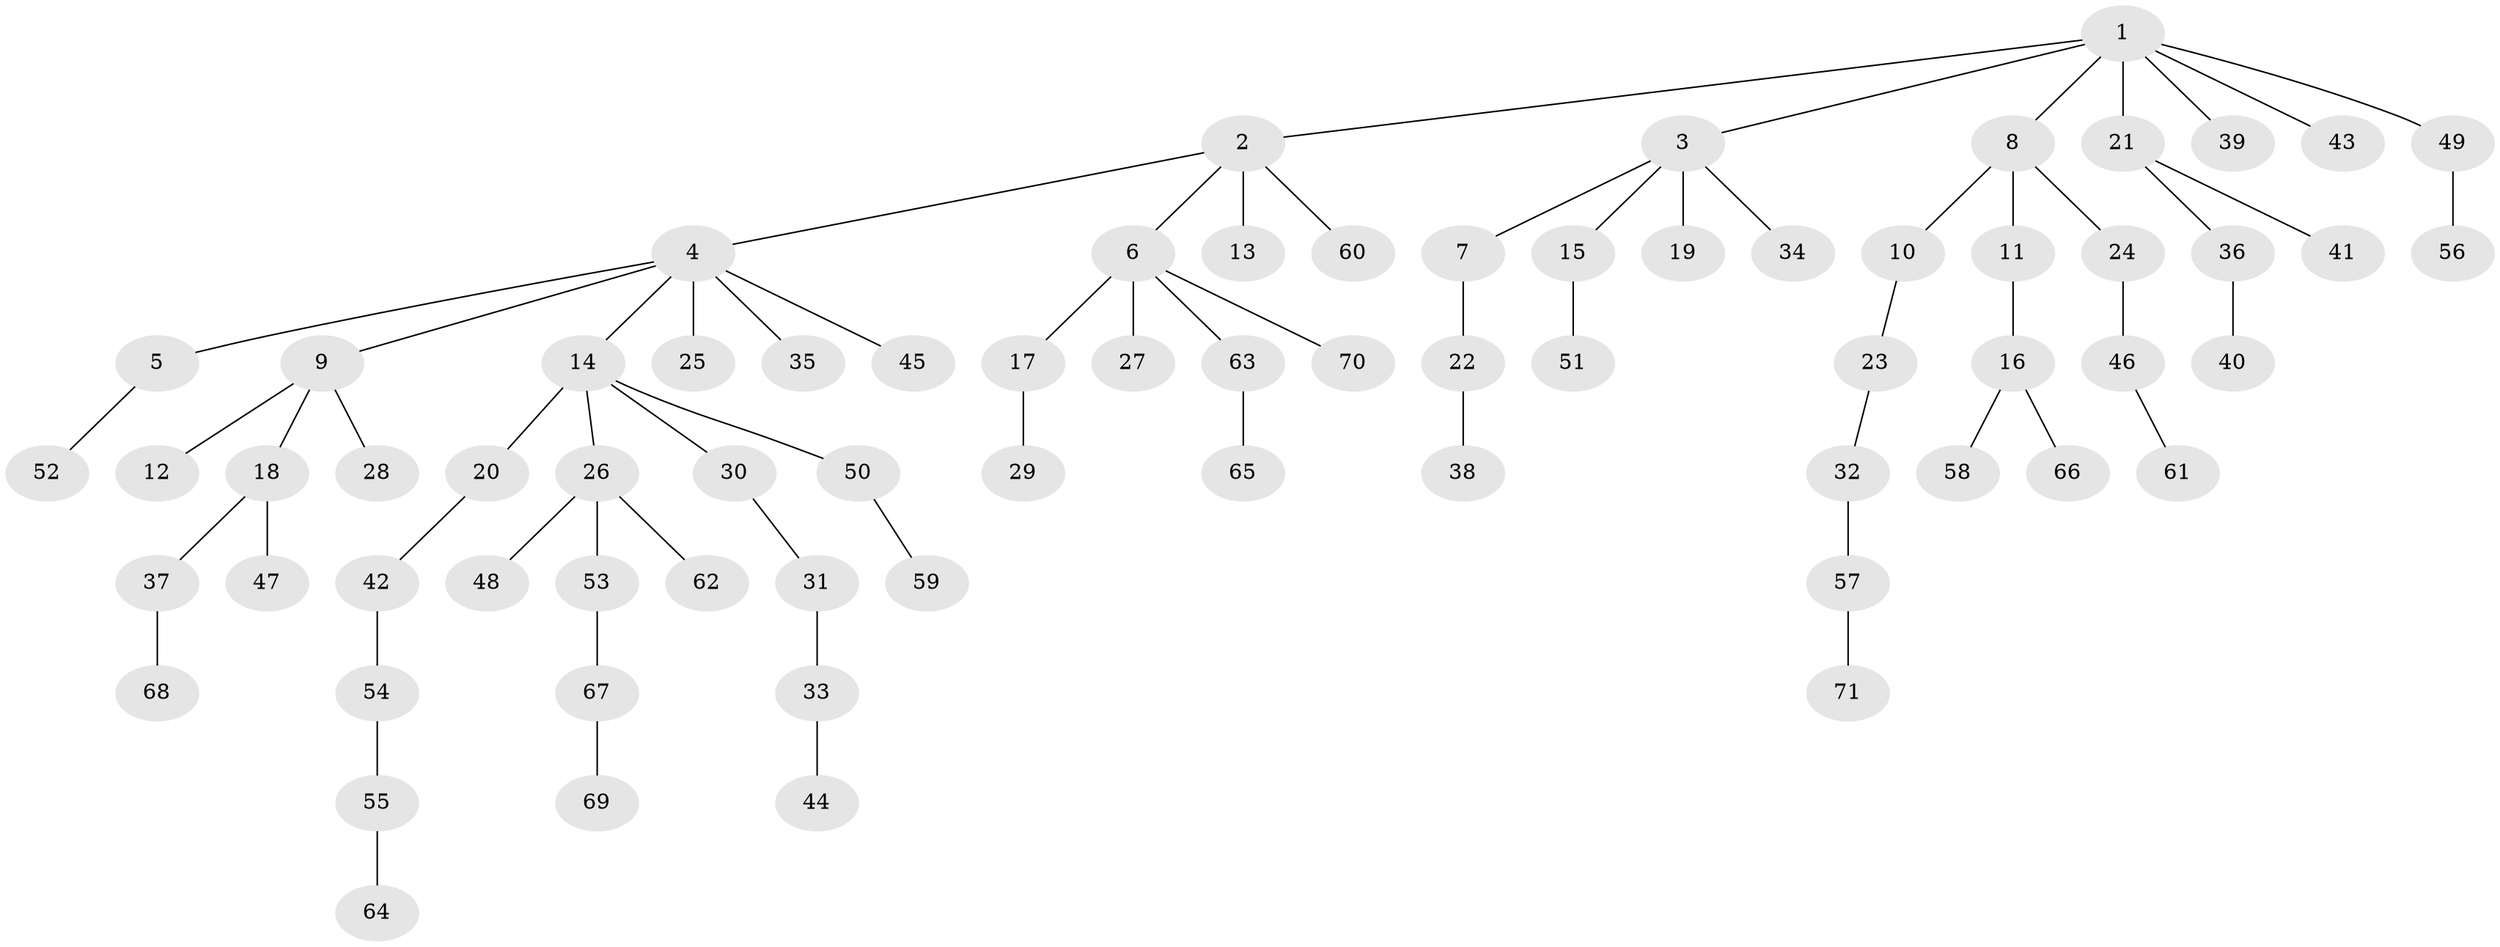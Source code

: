 // coarse degree distribution, {7: 0.04081632653061224, 8: 0.02040816326530612, 5: 0.02040816326530612, 6: 0.02040816326530612, 1: 0.5918367346938775, 2: 0.24489795918367346, 4: 0.02040816326530612, 3: 0.04081632653061224}
// Generated by graph-tools (version 1.1) at 2025/42/03/06/25 10:42:05]
// undirected, 71 vertices, 70 edges
graph export_dot {
graph [start="1"]
  node [color=gray90,style=filled];
  1;
  2;
  3;
  4;
  5;
  6;
  7;
  8;
  9;
  10;
  11;
  12;
  13;
  14;
  15;
  16;
  17;
  18;
  19;
  20;
  21;
  22;
  23;
  24;
  25;
  26;
  27;
  28;
  29;
  30;
  31;
  32;
  33;
  34;
  35;
  36;
  37;
  38;
  39;
  40;
  41;
  42;
  43;
  44;
  45;
  46;
  47;
  48;
  49;
  50;
  51;
  52;
  53;
  54;
  55;
  56;
  57;
  58;
  59;
  60;
  61;
  62;
  63;
  64;
  65;
  66;
  67;
  68;
  69;
  70;
  71;
  1 -- 2;
  1 -- 3;
  1 -- 8;
  1 -- 21;
  1 -- 39;
  1 -- 43;
  1 -- 49;
  2 -- 4;
  2 -- 6;
  2 -- 13;
  2 -- 60;
  3 -- 7;
  3 -- 15;
  3 -- 19;
  3 -- 34;
  4 -- 5;
  4 -- 9;
  4 -- 14;
  4 -- 25;
  4 -- 35;
  4 -- 45;
  5 -- 52;
  6 -- 17;
  6 -- 27;
  6 -- 63;
  6 -- 70;
  7 -- 22;
  8 -- 10;
  8 -- 11;
  8 -- 24;
  9 -- 12;
  9 -- 18;
  9 -- 28;
  10 -- 23;
  11 -- 16;
  14 -- 20;
  14 -- 26;
  14 -- 30;
  14 -- 50;
  15 -- 51;
  16 -- 58;
  16 -- 66;
  17 -- 29;
  18 -- 37;
  18 -- 47;
  20 -- 42;
  21 -- 36;
  21 -- 41;
  22 -- 38;
  23 -- 32;
  24 -- 46;
  26 -- 48;
  26 -- 53;
  26 -- 62;
  30 -- 31;
  31 -- 33;
  32 -- 57;
  33 -- 44;
  36 -- 40;
  37 -- 68;
  42 -- 54;
  46 -- 61;
  49 -- 56;
  50 -- 59;
  53 -- 67;
  54 -- 55;
  55 -- 64;
  57 -- 71;
  63 -- 65;
  67 -- 69;
}
